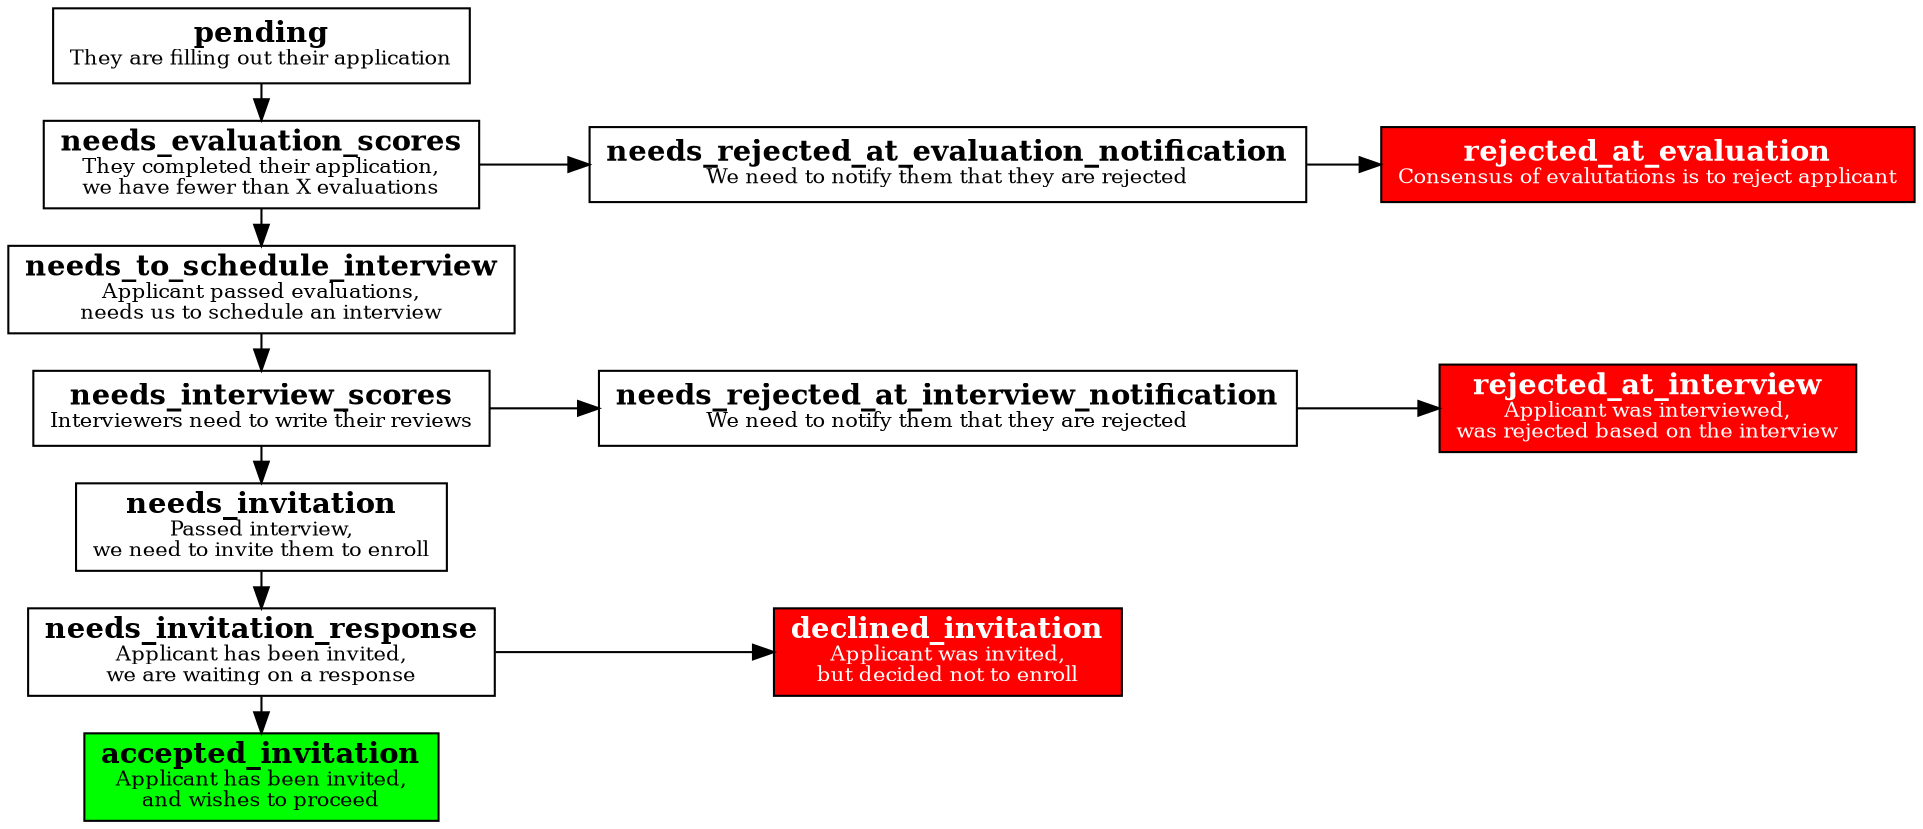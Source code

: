// http://www.graphviz.org/doc/info/attrs.html
digraph finite_state_machine {
  node [shape = box];
  rankdir = LR;

  // the nodes

  pending [
    label=<<b>pending</b><br /><font point-size="10">They are filling out their application</font>>
  ];

  needs_evaluation_scores [
    label=<<b>needs_evaluation_scores</b><br /><font point-size="10">They completed their application,<br />we have fewer than X evaluations</font>>
  ];

  needs_to_schedule_interview [
    label=<<b>needs_to_schedule_interview</b><br /><font point-size="10">Applicant passed evaluations,<br />needs us to schedule an interview</font>>
  ];

  needs_interview_scores [
    label=<<b>needs_interview_scores</b><br /><font point-size="10">Interviewers need to write their reviews</font>>
  ];

  needs_invitation [
    label=<<b>needs_invitation</b><br /><font point-size="10">Passed interview,<br />we need to invite them to enroll</font>>
  ];

  needs_invitation_response [
    label=<<b>needs_invitation_response</b><br /><font point-size="10">Applicant has been invited,<br />we are waiting on a response</font>>
  ];

  needs_rejected_at_evaluation_notification [
    label=<<b>needs_rejected_at_evaluation_notification</b><br /><font point-size="10">We need to notify them that they are rejected</font>>
  ];

  needs_rejected_at_interview_notification [
    label=<<b>needs_rejected_at_interview_notification</b><br /><font point-size="10">We need to notify them that they are rejected</font>>
  ];

  rejected_at_evaluation [
    style     = filled,
    fillcolor = red,
    fontcolor = white,
    label=<<b>rejected_at_evaluation</b><br /><font point-size="10">Consensus of evalutations is to reject applicant</font>>
  ];

  rejected_at_interview [
    style     = filled,
    fillcolor = red,
    fontcolor = white,
    label=<<b>rejected_at_interview</b><br /><font point-size="10">Applicant was interviewed,<br />was rejected based on the interview</font>>
  ];

  declined_invitation [
    style     = filled,
    fillcolor = red,
    fontcolor = white,
    label=<<b>declined_invitation</b><br /><font point-size="10">Applicant was invited,<br />but decided not to enroll</font>>
  ];

  accepted_invitation [
    style     = filled,
    fillcolor = green,
    label=<<b>accepted_invitation</b><br /><font point-size="10">Applicant has been invited,<br />and wishes to proceed</font>>
  ];

  // the flow

  subgraph happy_path  {
    pending
      -> needs_evaluation_scores
      -> needs_to_schedule_interview
      -> needs_interview_scores
      -> needs_invitation
      -> needs_invitation_response
      -> accepted_invitation [constraint = false];
  }

  subgraph fail_evaluation  {
    needs_evaluation_scores
      -> needs_rejected_at_evaluation_notification
      -> rejected_at_evaluation;
  }

  subgraph fail_interview  {
    needs_interview_scores
      -> needs_rejected_at_interview_notification
      -> rejected_at_interview;
  }

  subgraph decline_invitation  {
    needs_invitation_response -> declined_invitation;
  }
}
